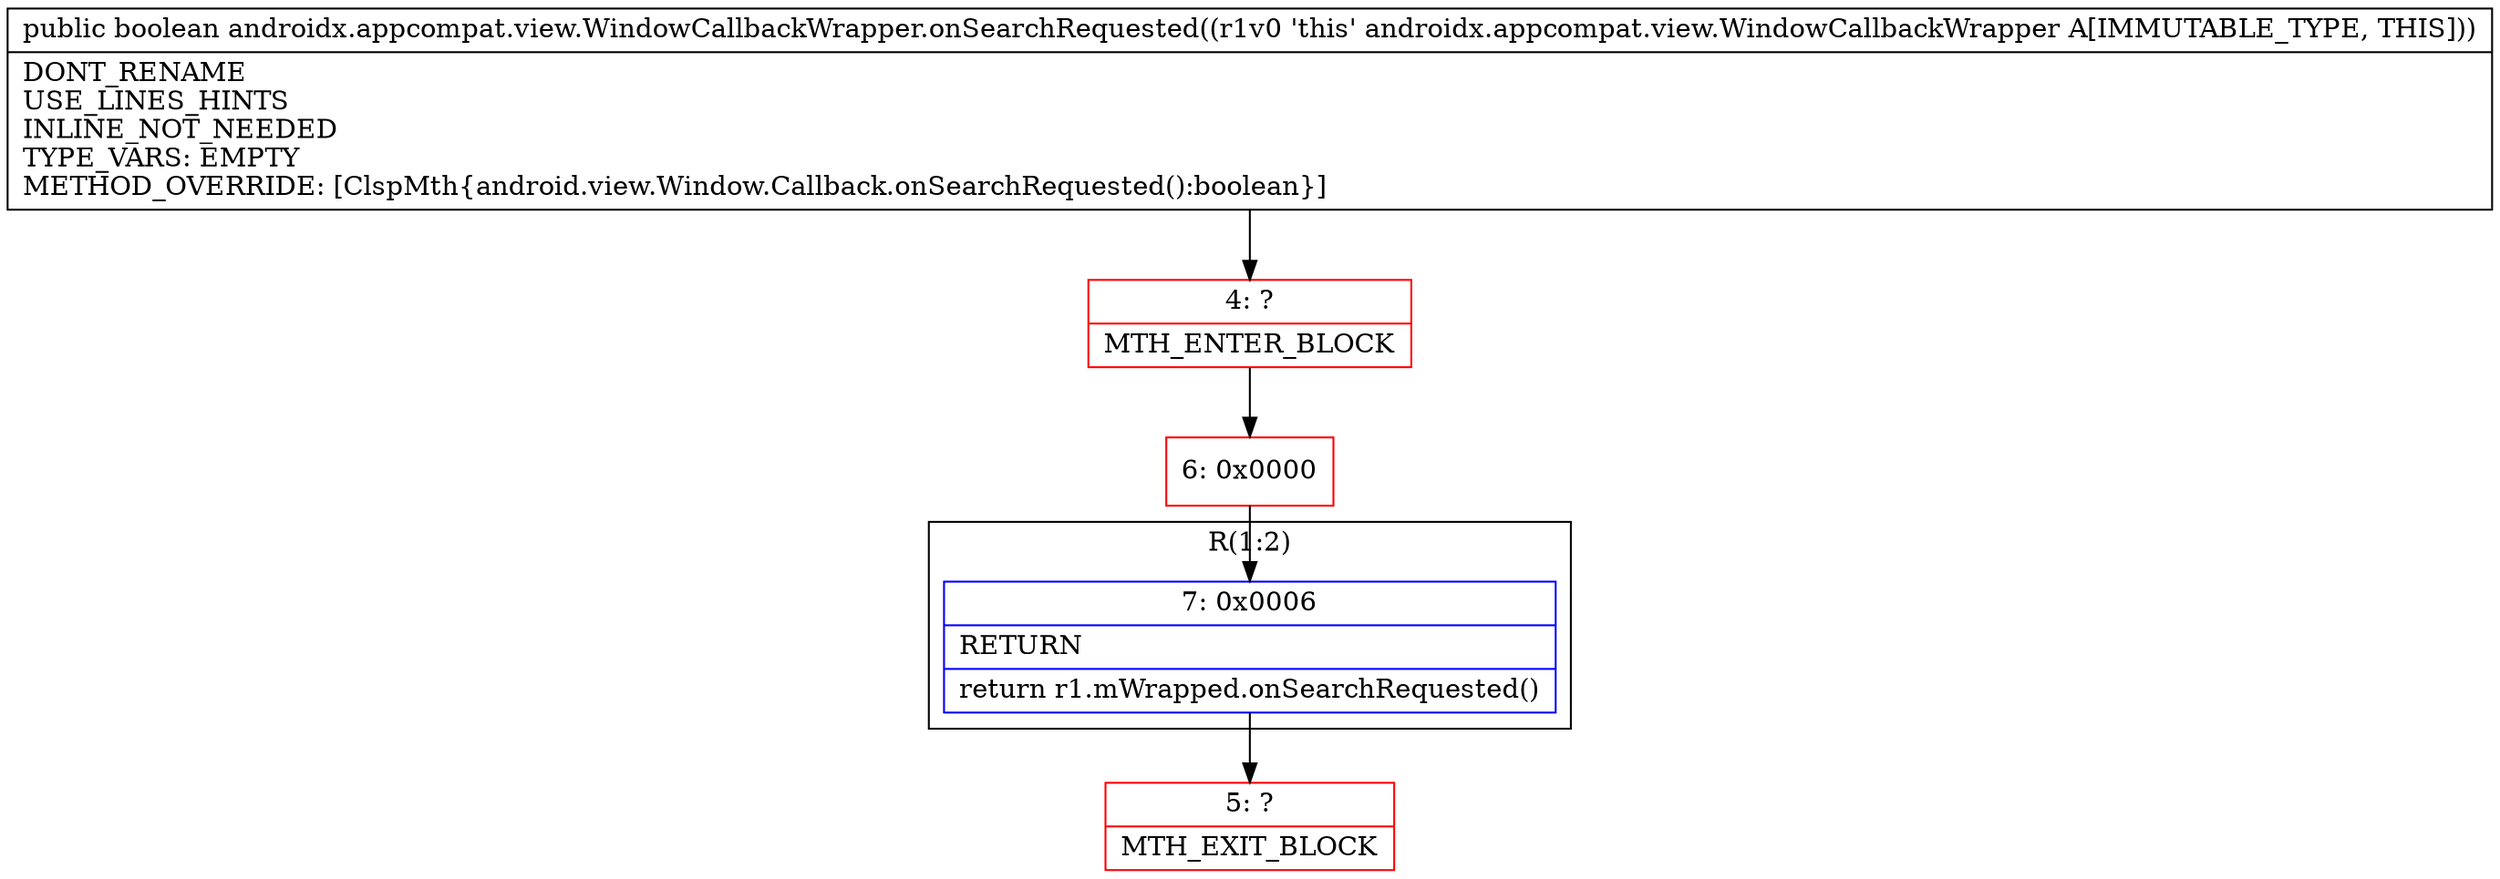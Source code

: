 digraph "CFG forandroidx.appcompat.view.WindowCallbackWrapper.onSearchRequested()Z" {
subgraph cluster_Region_189118039 {
label = "R(1:2)";
node [shape=record,color=blue];
Node_7 [shape=record,label="{7\:\ 0x0006|RETURN\l|return r1.mWrapped.onSearchRequested()\l}"];
}
Node_4 [shape=record,color=red,label="{4\:\ ?|MTH_ENTER_BLOCK\l}"];
Node_6 [shape=record,color=red,label="{6\:\ 0x0000}"];
Node_5 [shape=record,color=red,label="{5\:\ ?|MTH_EXIT_BLOCK\l}"];
MethodNode[shape=record,label="{public boolean androidx.appcompat.view.WindowCallbackWrapper.onSearchRequested((r1v0 'this' androidx.appcompat.view.WindowCallbackWrapper A[IMMUTABLE_TYPE, THIS]))  | DONT_RENAME\lUSE_LINES_HINTS\lINLINE_NOT_NEEDED\lTYPE_VARS: EMPTY\lMETHOD_OVERRIDE: [ClspMth\{android.view.Window.Callback.onSearchRequested():boolean\}]\l}"];
MethodNode -> Node_4;Node_7 -> Node_5;
Node_4 -> Node_6;
Node_6 -> Node_7;
}

